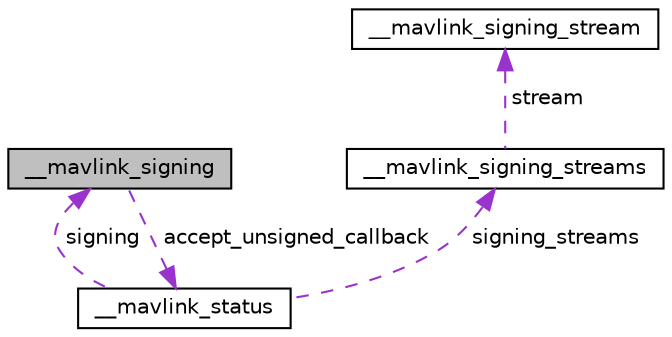 digraph "__mavlink_signing"
{
  edge [fontname="Helvetica",fontsize="10",labelfontname="Helvetica",labelfontsize="10"];
  node [fontname="Helvetica",fontsize="10",shape=record];
  Node1 [label="__mavlink_signing",height=0.2,width=0.4,color="black", fillcolor="grey75", style="filled", fontcolor="black"];
  Node2 -> Node1 [dir="back",color="darkorchid3",fontsize="10",style="dashed",label=" accept_unsigned_callback" ];
  Node2 [label="__mavlink_status",height=0.2,width=0.4,color="black", fillcolor="white", style="filled",URL="$struct____mavlink__status.html"];
  Node1 -> Node2 [dir="back",color="darkorchid3",fontsize="10",style="dashed",label=" signing" ];
  Node3 -> Node2 [dir="back",color="darkorchid3",fontsize="10",style="dashed",label=" signing_streams" ];
  Node3 [label="__mavlink_signing_streams",height=0.2,width=0.4,color="black", fillcolor="white", style="filled",URL="$struct____mavlink__signing__streams.html"];
  Node4 -> Node3 [dir="back",color="darkorchid3",fontsize="10",style="dashed",label=" stream" ];
  Node4 [label="__mavlink_signing_stream",height=0.2,width=0.4,color="black", fillcolor="white", style="filled",URL="$struct____mavlink__signing__streams_1_1____mavlink__signing__stream.html"];
}
